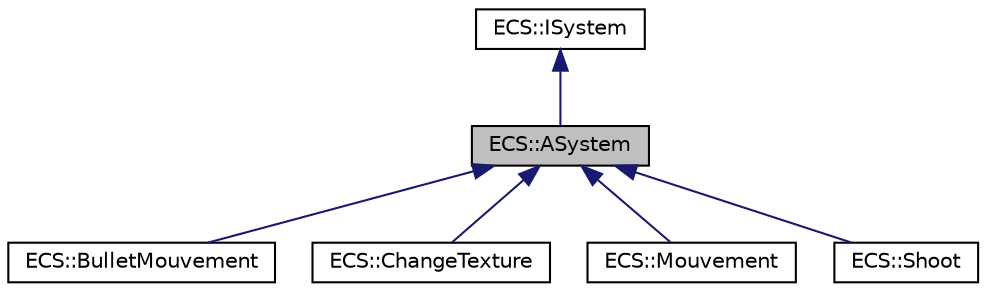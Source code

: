 digraph "ECS::ASystem"
{
 // LATEX_PDF_SIZE
  edge [fontname="Helvetica",fontsize="10",labelfontname="Helvetica",labelfontsize="10"];
  node [fontname="Helvetica",fontsize="10",shape=record];
  Node1 [label="ECS::ASystem",height=0.2,width=0.4,color="black", fillcolor="grey75", style="filled", fontcolor="black",tooltip=" "];
  Node2 -> Node1 [dir="back",color="midnightblue",fontsize="10",style="solid",fontname="Helvetica"];
  Node2 [label="ECS::ISystem",height=0.2,width=0.4,color="black", fillcolor="white", style="filled",URL="$classECS_1_1ISystem.html",tooltip=" "];
  Node1 -> Node3 [dir="back",color="midnightblue",fontsize="10",style="solid",fontname="Helvetica"];
  Node3 [label="ECS::BulletMouvement",height=0.2,width=0.4,color="black", fillcolor="white", style="filled",URL="$classECS_1_1BulletMouvement.html",tooltip=" "];
  Node1 -> Node4 [dir="back",color="midnightblue",fontsize="10",style="solid",fontname="Helvetica"];
  Node4 [label="ECS::ChangeTexture",height=0.2,width=0.4,color="black", fillcolor="white", style="filled",URL="$classECS_1_1ChangeTexture.html",tooltip=" "];
  Node1 -> Node5 [dir="back",color="midnightblue",fontsize="10",style="solid",fontname="Helvetica"];
  Node5 [label="ECS::Mouvement",height=0.2,width=0.4,color="black", fillcolor="white", style="filled",URL="$classECS_1_1Mouvement.html",tooltip=" "];
  Node1 -> Node6 [dir="back",color="midnightblue",fontsize="10",style="solid",fontname="Helvetica"];
  Node6 [label="ECS::Shoot",height=0.2,width=0.4,color="black", fillcolor="white", style="filled",URL="$classECS_1_1Shoot.html",tooltip=" "];
}
